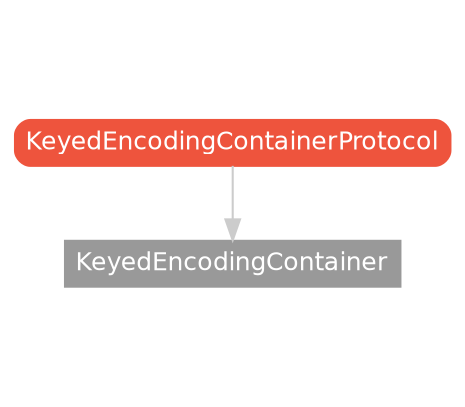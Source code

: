 strict digraph "KeyedEncodingContainerProtocol - Type Hierarchy - SwiftDoc.org" {
    pad="0.1,0.8"
    node [shape=box, style="filled,rounded", color="#999999", fillcolor="#999999", fontcolor=white, fontname=Helvetica, fontnames="Helvetica,sansserif", fontsize=12, margin="0.07,0.05", height="0.3"]
    edge [color="#cccccc"]
    "KeyedEncodingContainer" [URL="/type/KeyedEncodingContainer/hierarchy/", style=filled]
    "KeyedEncodingContainerProtocol" [URL="/protocol/KeyedEncodingContainerProtocol/", style="filled,rounded", fillcolor="#ee543d", color="#ee543d"]    "KeyedEncodingContainerProtocol" -> "KeyedEncodingContainer"
    subgraph Types {
        rank = max; "KeyedEncodingContainer";
    }
}